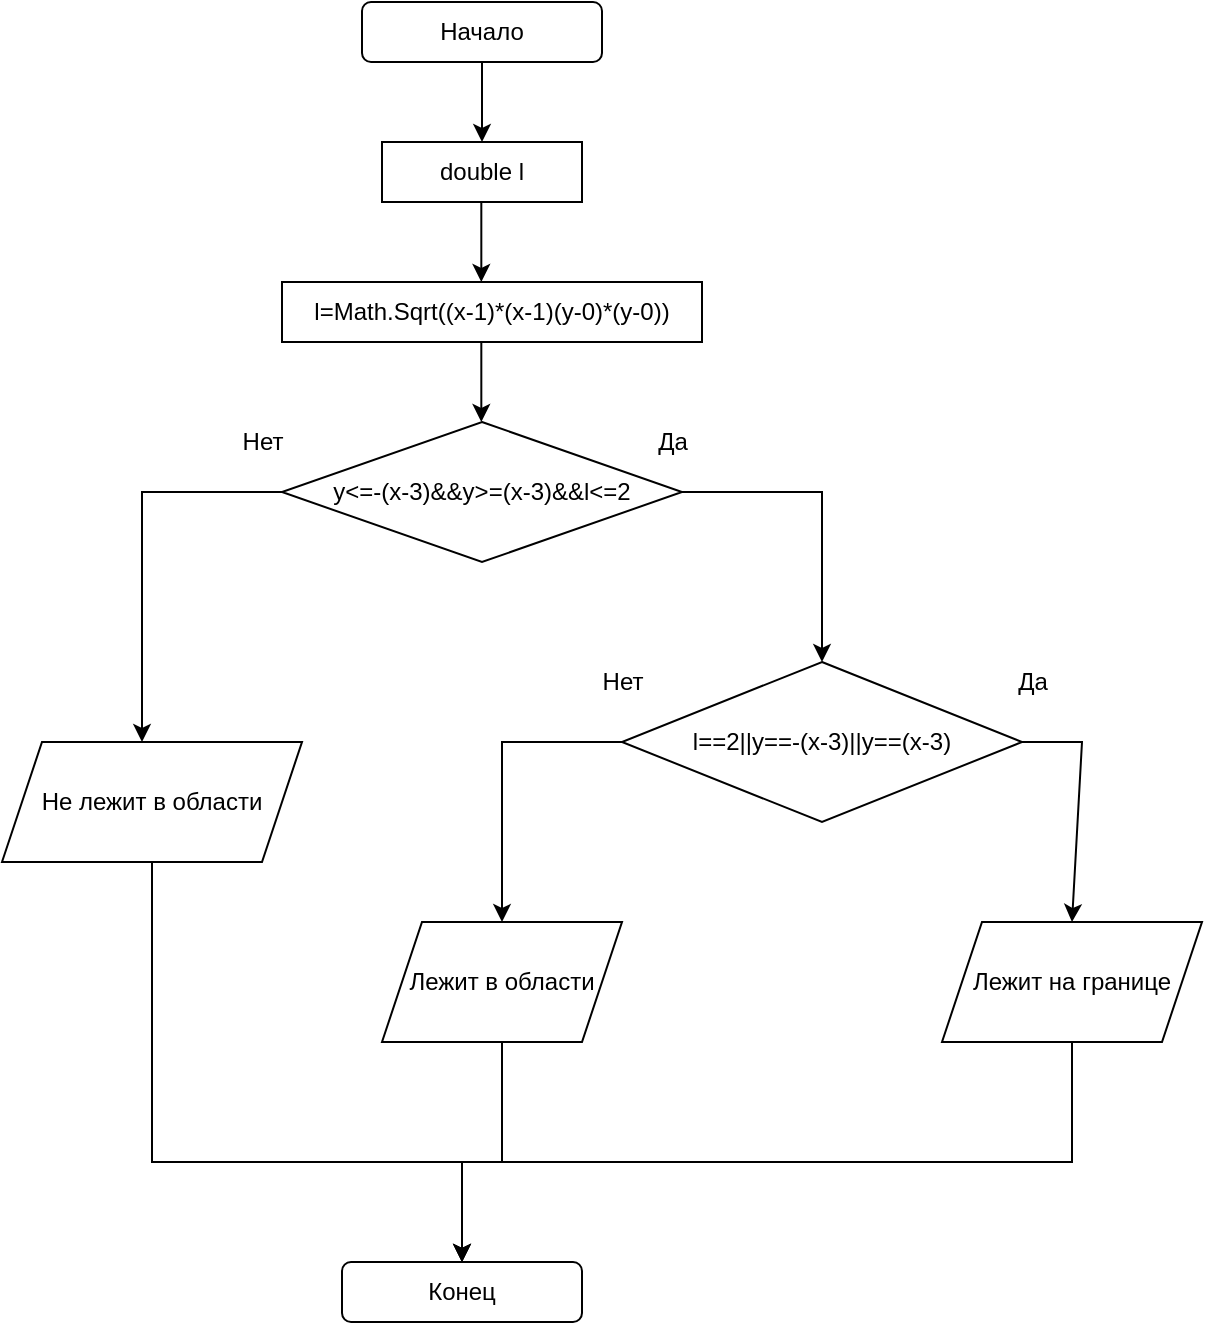<mxfile version="16.4.0" type="device"><diagram id="XGNHwHCYfbUhMTWC4pm0" name="Страница 1"><mxGraphModel dx="760" dy="597" grid="1" gridSize="10" guides="1" tooltips="1" connect="1" arrows="1" fold="1" page="1" pageScale="1" pageWidth="827" pageHeight="1169" math="0" shadow="0"><root><mxCell id="0"/><mxCell id="1" parent="0"/><mxCell id="4OvgazLHm70WaBuPfPDf-1" value="Начало" style="rounded=1;whiteSpace=wrap;html=1;" vertex="1" parent="1"><mxGeometry x="340" y="80" width="120" height="30" as="geometry"/></mxCell><mxCell id="4OvgazLHm70WaBuPfPDf-3" value="" style="endArrow=classic;html=1;rounded=0;exitX=0.5;exitY=1;exitDx=0;exitDy=0;" edge="1" parent="1" source="4OvgazLHm70WaBuPfPDf-1"><mxGeometry width="50" height="50" relative="1" as="geometry"><mxPoint x="390" y="470" as="sourcePoint"/><mxPoint x="400" y="150" as="targetPoint"/></mxGeometry></mxCell><mxCell id="4OvgazLHm70WaBuPfPDf-4" value="y&amp;lt;=-(x-3)&amp;amp;&amp;amp;y&amp;gt;=(x-3)&amp;amp;&amp;amp;l&amp;lt;=2" style="rhombus;whiteSpace=wrap;html=1;" vertex="1" parent="1"><mxGeometry x="300" y="290" width="200" height="70" as="geometry"/></mxCell><mxCell id="4OvgazLHm70WaBuPfPDf-5" value="double l" style="rounded=0;whiteSpace=wrap;html=1;" vertex="1" parent="1"><mxGeometry x="350" y="150" width="100" height="30" as="geometry"/></mxCell><mxCell id="4OvgazLHm70WaBuPfPDf-6" value="" style="endArrow=classic;html=1;rounded=0;exitX=0.5;exitY=1;exitDx=0;exitDy=0;" edge="1" parent="1"><mxGeometry width="50" height="50" relative="1" as="geometry"><mxPoint x="399.66" y="180.0" as="sourcePoint"/><mxPoint x="399.66" y="220.0" as="targetPoint"/></mxGeometry></mxCell><mxCell id="4OvgazLHm70WaBuPfPDf-7" value="l=Math.Sqrt((x-1)*(x-1)(y-0)*(y-0))" style="rounded=0;whiteSpace=wrap;html=1;" vertex="1" parent="1"><mxGeometry x="300" y="220" width="210" height="30" as="geometry"/></mxCell><mxCell id="4OvgazLHm70WaBuPfPDf-8" value="" style="endArrow=classic;html=1;rounded=0;exitX=0.5;exitY=1;exitDx=0;exitDy=0;" edge="1" parent="1"><mxGeometry width="50" height="50" relative="1" as="geometry"><mxPoint x="399.66" y="250.0" as="sourcePoint"/><mxPoint x="399.66" y="290.0" as="targetPoint"/></mxGeometry></mxCell><mxCell id="4OvgazLHm70WaBuPfPDf-9" value="Да" style="text;html=1;align=center;verticalAlign=middle;resizable=0;points=[];autosize=1;strokeColor=none;fillColor=none;" vertex="1" parent="1"><mxGeometry x="480" y="290" width="30" height="20" as="geometry"/></mxCell><mxCell id="4OvgazLHm70WaBuPfPDf-10" value="Нет" style="text;html=1;align=center;verticalAlign=middle;resizable=0;points=[];autosize=1;strokeColor=none;fillColor=none;" vertex="1" parent="1"><mxGeometry x="270" y="290" width="40" height="20" as="geometry"/></mxCell><mxCell id="4OvgazLHm70WaBuPfPDf-12" value="" style="endArrow=classic;html=1;rounded=0;exitX=1;exitY=0.5;exitDx=0;exitDy=0;" edge="1" parent="1" source="4OvgazLHm70WaBuPfPDf-4"><mxGeometry width="50" height="50" relative="1" as="geometry"><mxPoint x="430" y="250" as="sourcePoint"/><mxPoint x="570" y="410" as="targetPoint"/><Array as="points"><mxPoint x="570" y="325"/></Array></mxGeometry></mxCell><mxCell id="4OvgazLHm70WaBuPfPDf-13" value="l==2||y==-(x-3)||y==(x-3)" style="rhombus;whiteSpace=wrap;html=1;" vertex="1" parent="1"><mxGeometry x="470" y="410" width="200" height="80" as="geometry"/></mxCell><mxCell id="4OvgazLHm70WaBuPfPDf-14" value="Да" style="text;html=1;align=center;verticalAlign=middle;resizable=0;points=[];autosize=1;strokeColor=none;fillColor=none;" vertex="1" parent="1"><mxGeometry x="660" y="410" width="30" height="20" as="geometry"/></mxCell><mxCell id="4OvgazLHm70WaBuPfPDf-15" value="Нет" style="text;html=1;align=center;verticalAlign=middle;resizable=0;points=[];autosize=1;strokeColor=none;fillColor=none;" vertex="1" parent="1"><mxGeometry x="450" y="410" width="40" height="20" as="geometry"/></mxCell><mxCell id="4OvgazLHm70WaBuPfPDf-16" value="" style="endArrow=classic;html=1;rounded=0;exitX=1;exitY=0.5;exitDx=0;exitDy=0;entryX=0.5;entryY=0;entryDx=0;entryDy=0;" edge="1" parent="1" target="4OvgazLHm70WaBuPfPDf-17"><mxGeometry width="50" height="50" relative="1" as="geometry"><mxPoint x="670" y="450.0" as="sourcePoint"/><mxPoint x="700" y="535" as="targetPoint"/><Array as="points"><mxPoint x="700" y="450"/></Array></mxGeometry></mxCell><mxCell id="4OvgazLHm70WaBuPfPDf-17" value="Лежит на границе" style="shape=parallelogram;perimeter=parallelogramPerimeter;whiteSpace=wrap;html=1;fixedSize=1;" vertex="1" parent="1"><mxGeometry x="630" y="540" width="130" height="60" as="geometry"/></mxCell><mxCell id="4OvgazLHm70WaBuPfPDf-18" value="" style="endArrow=classic;html=1;rounded=0;exitX=0;exitY=0.5;exitDx=0;exitDy=0;" edge="1" parent="1" source="4OvgazLHm70WaBuPfPDf-13"><mxGeometry width="50" height="50" relative="1" as="geometry"><mxPoint x="680" y="460" as="sourcePoint"/><mxPoint x="410" y="540" as="targetPoint"/><Array as="points"><mxPoint x="410" y="450"/></Array></mxGeometry></mxCell><mxCell id="4OvgazLHm70WaBuPfPDf-19" value="Лежит в области" style="shape=parallelogram;perimeter=parallelogramPerimeter;whiteSpace=wrap;html=1;fixedSize=1;" vertex="1" parent="1"><mxGeometry x="350" y="540" width="120" height="60" as="geometry"/></mxCell><mxCell id="4OvgazLHm70WaBuPfPDf-20" value="" style="endArrow=classic;html=1;rounded=0;exitX=0;exitY=0.5;exitDx=0;exitDy=0;" edge="1" parent="1" source="4OvgazLHm70WaBuPfPDf-4"><mxGeometry width="50" height="50" relative="1" as="geometry"><mxPoint x="510" y="335.0" as="sourcePoint"/><mxPoint x="230" y="450" as="targetPoint"/><Array as="points"><mxPoint x="230" y="325"/></Array></mxGeometry></mxCell><mxCell id="4OvgazLHm70WaBuPfPDf-21" value="Не лежит в области" style="shape=parallelogram;perimeter=parallelogramPerimeter;whiteSpace=wrap;html=1;fixedSize=1;" vertex="1" parent="1"><mxGeometry x="160" y="450" width="150" height="60" as="geometry"/></mxCell><mxCell id="4OvgazLHm70WaBuPfPDf-23" value="" style="endArrow=classic;html=1;rounded=0;exitX=0.5;exitY=1;exitDx=0;exitDy=0;entryX=0.5;entryY=0;entryDx=0;entryDy=0;" edge="1" parent="1" source="4OvgazLHm70WaBuPfPDf-21" target="4OvgazLHm70WaBuPfPDf-24"><mxGeometry width="50" height="50" relative="1" as="geometry"><mxPoint x="430" y="530" as="sourcePoint"/><mxPoint x="235" y="660" as="targetPoint"/><Array as="points"><mxPoint x="235" y="660"/><mxPoint x="390" y="660"/></Array></mxGeometry></mxCell><mxCell id="4OvgazLHm70WaBuPfPDf-24" value="Конец" style="rounded=1;whiteSpace=wrap;html=1;" vertex="1" parent="1"><mxGeometry x="330" y="710" width="120" height="30" as="geometry"/></mxCell><mxCell id="4OvgazLHm70WaBuPfPDf-25" value="" style="endArrow=classic;html=1;rounded=0;exitX=0.5;exitY=1;exitDx=0;exitDy=0;entryX=0.5;entryY=0;entryDx=0;entryDy=0;" edge="1" parent="1" source="4OvgazLHm70WaBuPfPDf-19" target="4OvgazLHm70WaBuPfPDf-24"><mxGeometry width="50" height="50" relative="1" as="geometry"><mxPoint x="245" y="520" as="sourcePoint"/><mxPoint x="450" y="680" as="targetPoint"/><Array as="points"><mxPoint x="410" y="660"/><mxPoint x="390" y="660"/></Array></mxGeometry></mxCell><mxCell id="4OvgazLHm70WaBuPfPDf-26" value="" style="endArrow=classic;html=1;rounded=0;exitX=0.5;exitY=1;exitDx=0;exitDy=0;entryX=0.5;entryY=0;entryDx=0;entryDy=0;" edge="1" parent="1" source="4OvgazLHm70WaBuPfPDf-17" target="4OvgazLHm70WaBuPfPDf-24"><mxGeometry width="50" height="50" relative="1" as="geometry"><mxPoint x="255" y="530" as="sourcePoint"/><mxPoint x="410" y="730" as="targetPoint"/><Array as="points"><mxPoint x="695" y="660"/><mxPoint x="390" y="660"/></Array></mxGeometry></mxCell></root></mxGraphModel></diagram></mxfile>